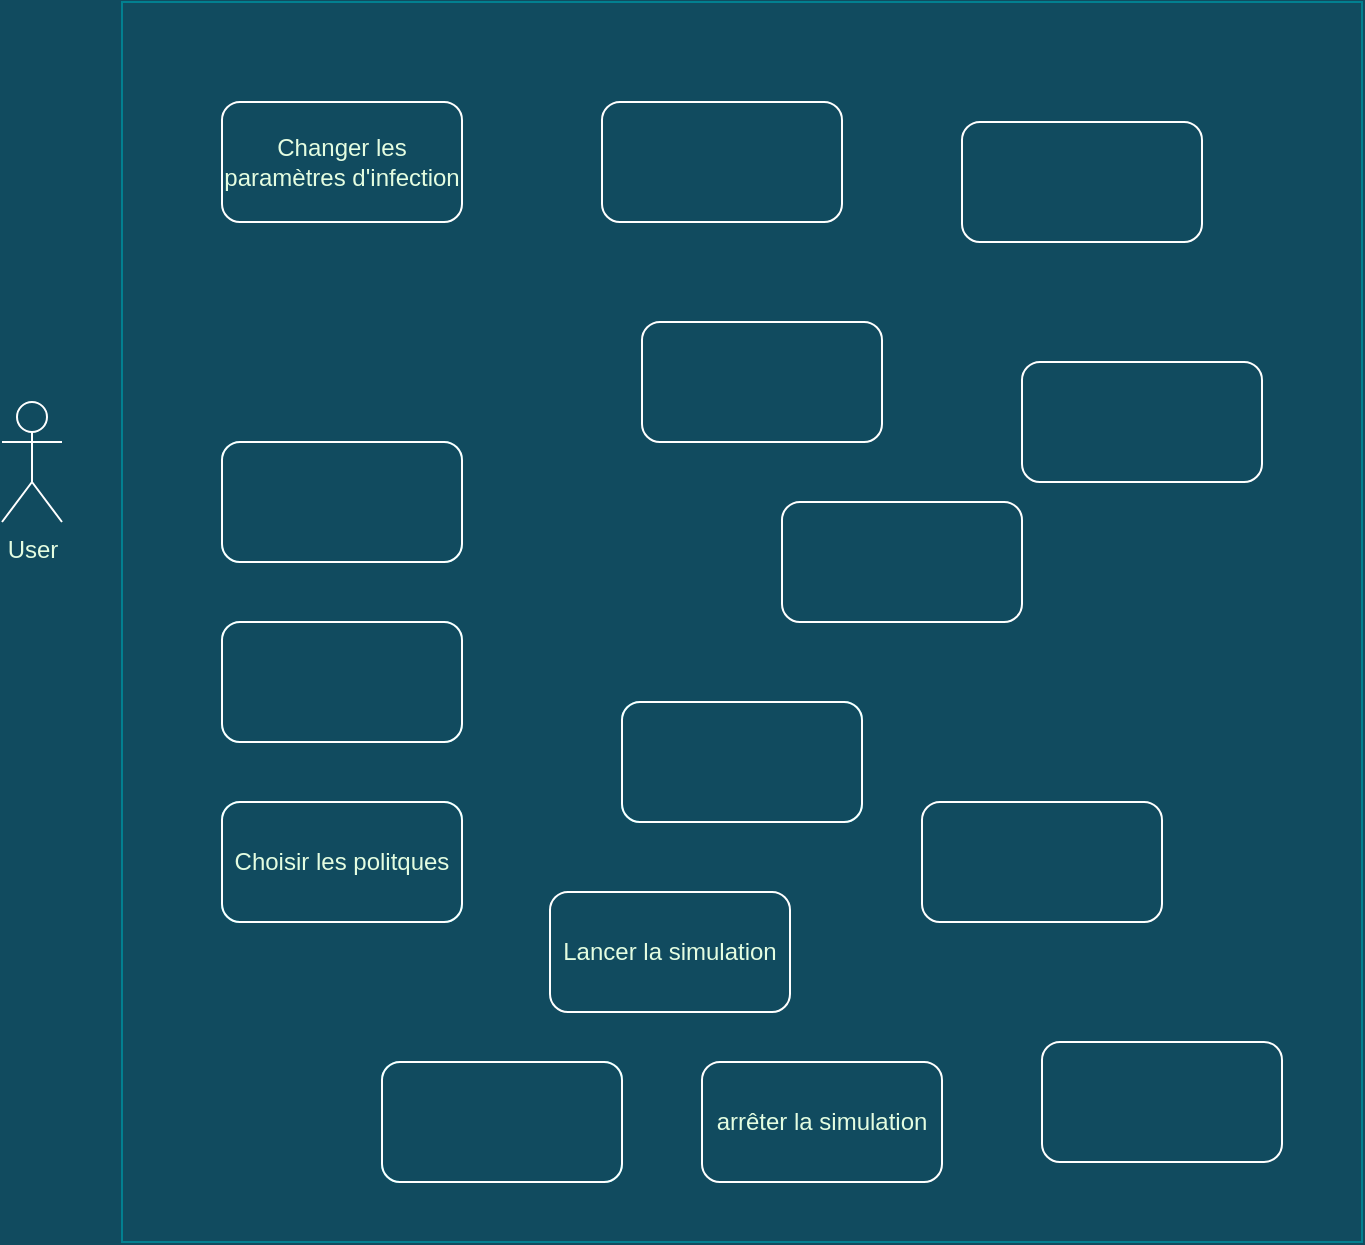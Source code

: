 <mxfile version="13.10.9" type="github">
  <diagram id="LxWzI_KoLAY_xD3F1j8h" name="Page-1">
    <mxGraphModel dx="1422" dy="735" grid="1" gridSize="10" guides="1" tooltips="1" connect="1" arrows="1" fold="1" page="1" pageScale="1" pageWidth="827" pageHeight="1169" background="#114B5F" math="0" shadow="0">
      <root>
        <mxCell id="0" />
        <mxCell id="1" parent="0" />
        <mxCell id="RWbVS4ckmjx5XI7GOgI_-1" value="User" style="shape=umlActor;verticalLabelPosition=bottom;verticalAlign=top;html=1;outlineConnect=0;fontColor=#E4FDE1;fillColor=none;strokeColor=#FFFFFF;" parent="1" vertex="1">
          <mxGeometry x="80" y="280" width="30" height="60" as="geometry" />
        </mxCell>
        <mxCell id="RWbVS4ckmjx5XI7GOgI_-2" value="" style="whiteSpace=wrap;html=1;aspect=fixed;fillColor=none;strokeColor=#028090;fontColor=#E4FDE1;" parent="1" vertex="1">
          <mxGeometry x="140" y="80" width="620" height="620" as="geometry" />
        </mxCell>
        <mxCell id="RWbVS4ckmjx5XI7GOgI_-3" value="Changer les paramètres d&#39;infection" style="rounded=1;whiteSpace=wrap;html=1;fillColor=none;fontColor=#E4FDE1;strokeColor=#FFFFFF;" parent="1" vertex="1">
          <mxGeometry x="190" y="130" width="120" height="60" as="geometry" />
        </mxCell>
        <mxCell id="RWbVS4ckmjx5XI7GOgI_-4" value="" style="rounded=1;whiteSpace=wrap;html=1;fillColor=none;fontColor=#E4FDE1;strokeColor=#FFFFFF;" parent="1" vertex="1">
          <mxGeometry x="470" y="330" width="120" height="60" as="geometry" />
        </mxCell>
        <mxCell id="RWbVS4ckmjx5XI7GOgI_-5" value="Choisir les politques" style="rounded=1;whiteSpace=wrap;html=1;fillColor=none;strokeColor=#028090;fontColor=#E4FDE1;" parent="1" vertex="1">
          <mxGeometry x="190" y="480" width="120" height="60" as="geometry" />
        </mxCell>
        <mxCell id="RWbVS4ckmjx5XI7GOgI_-6" value="" style="rounded=1;whiteSpace=wrap;html=1;fillColor=none;fontColor=#E4FDE1;strokeColor=#FFFFFF;" parent="1" vertex="1">
          <mxGeometry x="540" y="480" width="120" height="60" as="geometry" />
        </mxCell>
        <mxCell id="RWbVS4ckmjx5XI7GOgI_-7" value="" style="rounded=1;whiteSpace=wrap;html=1;fillColor=none;fontColor=#E4FDE1;strokeColor=#FFFFFF;" parent="1" vertex="1">
          <mxGeometry x="560" y="140" width="120" height="60" as="geometry" />
        </mxCell>
        <mxCell id="RWbVS4ckmjx5XI7GOgI_-8" value="" style="rounded=1;whiteSpace=wrap;html=1;fillColor=none;fontColor=#E4FDE1;strokeColor=#FFFFFF;" parent="1" vertex="1">
          <mxGeometry x="380" y="130" width="120" height="60" as="geometry" />
        </mxCell>
        <mxCell id="RWbVS4ckmjx5XI7GOgI_-9" value="" style="rounded=1;whiteSpace=wrap;html=1;fillColor=none;strokeColor=#028090;fontColor=#E4FDE1;" parent="1" vertex="1">
          <mxGeometry x="390" y="430" width="120" height="60" as="geometry" />
        </mxCell>
        <mxCell id="RWbVS4ckmjx5XI7GOgI_-10" value="" style="rounded=1;whiteSpace=wrap;html=1;fillColor=none;fontColor=#E4FDE1;strokeColor=#FFFFFF;" parent="1" vertex="1">
          <mxGeometry x="400" y="240" width="120" height="60" as="geometry" />
        </mxCell>
        <mxCell id="RWbVS4ckmjx5XI7GOgI_-12" value="Lancer la simulation" style="rounded=1;whiteSpace=wrap;html=1;fillColor=none;fontColor=#E4FDE1;strokeColor=#FFFFFF;" parent="1" vertex="1">
          <mxGeometry x="354" y="525" width="120" height="60" as="geometry" />
        </mxCell>
        <mxCell id="RWbVS4ckmjx5XI7GOgI_-13" value="" style="rounded=1;whiteSpace=wrap;html=1;fillColor=none;strokeColor=#028090;fontColor=#E4FDE1;" parent="1" vertex="1">
          <mxGeometry x="270" y="610" width="120" height="60" as="geometry" />
        </mxCell>
        <mxCell id="RWbVS4ckmjx5XI7GOgI_-14" value="arrêter la simulation" style="rounded=1;whiteSpace=wrap;html=1;fillColor=none;fontColor=#E4FDE1;strokeColor=#FFFFFF;" parent="1" vertex="1">
          <mxGeometry x="430" y="610" width="120" height="60" as="geometry" />
        </mxCell>
        <mxCell id="RWbVS4ckmjx5XI7GOgI_-15" value="" style="rounded=1;whiteSpace=wrap;html=1;fillColor=none;fontColor=#E4FDE1;strokeColor=#FFFFFF;" parent="1" vertex="1">
          <mxGeometry x="590" y="260" width="120" height="60" as="geometry" />
        </mxCell>
        <mxCell id="8FBoQUWGb5vzRmkLJHT1-1" value="" style="rounded=1;whiteSpace=wrap;html=1;fillColor=none;strokeColor=#028090;fontColor=#E4FDE1;" vertex="1" parent="1">
          <mxGeometry x="190" y="300" width="120" height="60" as="geometry" />
        </mxCell>
        <mxCell id="8FBoQUWGb5vzRmkLJHT1-2" value="" style="rounded=1;whiteSpace=wrap;html=1;fillColor=none;strokeColor=#028090;fontColor=#E4FDE1;" vertex="1" parent="1">
          <mxGeometry x="190" y="390" width="120" height="60" as="geometry" />
        </mxCell>
        <mxCell id="8FBoQUWGb5vzRmkLJHT1-3" value="" style="rounded=1;whiteSpace=wrap;html=1;fillColor=none;strokeColor=#028090;fontColor=#E4FDE1;" vertex="1" parent="1">
          <mxGeometry x="190" y="480" width="120" height="60" as="geometry" />
        </mxCell>
        <mxCell id="8FBoQUWGb5vzRmkLJHT1-4" value="" style="rounded=1;whiteSpace=wrap;html=1;fillColor=none;strokeColor=#028090;fontColor=#E4FDE1;" vertex="1" parent="1">
          <mxGeometry x="270" y="610" width="120" height="60" as="geometry" />
        </mxCell>
        <mxCell id="8FBoQUWGb5vzRmkLJHT1-6" value="" style="rounded=1;whiteSpace=wrap;html=1;fillColor=none;strokeColor=#028090;fontColor=#E4FDE1;" vertex="1" parent="1">
          <mxGeometry x="390" y="430" width="120" height="60" as="geometry" />
        </mxCell>
        <mxCell id="8FBoQUWGb5vzRmkLJHT1-7" value="" style="rounded=1;whiteSpace=wrap;html=1;fillColor=none;fontColor=#E4FDE1;strokeColor=#FFFFFF;" vertex="1" parent="1">
          <mxGeometry x="190" y="300" width="120" height="60" as="geometry" />
        </mxCell>
        <mxCell id="8FBoQUWGb5vzRmkLJHT1-8" value="" style="rounded=1;whiteSpace=wrap;html=1;fillColor=none;fontColor=#E4FDE1;strokeColor=#FFFFFF;" vertex="1" parent="1">
          <mxGeometry x="190" y="390" width="120" height="60" as="geometry" />
        </mxCell>
        <mxCell id="8FBoQUWGb5vzRmkLJHT1-9" value="" style="rounded=1;whiteSpace=wrap;html=1;fillColor=none;fontColor=#E4FDE1;strokeColor=#FFFFFF;" vertex="1" parent="1">
          <mxGeometry x="190" y="480" width="120" height="60" as="geometry" />
        </mxCell>
        <mxCell id="8FBoQUWGb5vzRmkLJHT1-10" value="" style="rounded=1;whiteSpace=wrap;html=1;fillColor=none;fontColor=#E4FDE1;strokeColor=#FFFFFF;" vertex="1" parent="1">
          <mxGeometry x="270" y="610" width="120" height="60" as="geometry" />
        </mxCell>
        <mxCell id="8FBoQUWGb5vzRmkLJHT1-11" value="" style="rounded=1;whiteSpace=wrap;html=1;fillColor=none;fontColor=#E4FDE1;strokeColor=#FFFFFF;" vertex="1" parent="1">
          <mxGeometry x="600" y="600" width="120" height="60" as="geometry" />
        </mxCell>
        <mxCell id="8FBoQUWGb5vzRmkLJHT1-12" value="" style="rounded=1;whiteSpace=wrap;html=1;fillColor=none;fontColor=#E4FDE1;strokeColor=#FFFFFF;" vertex="1" parent="1">
          <mxGeometry x="390" y="430" width="120" height="60" as="geometry" />
        </mxCell>
      </root>
    </mxGraphModel>
  </diagram>
</mxfile>
